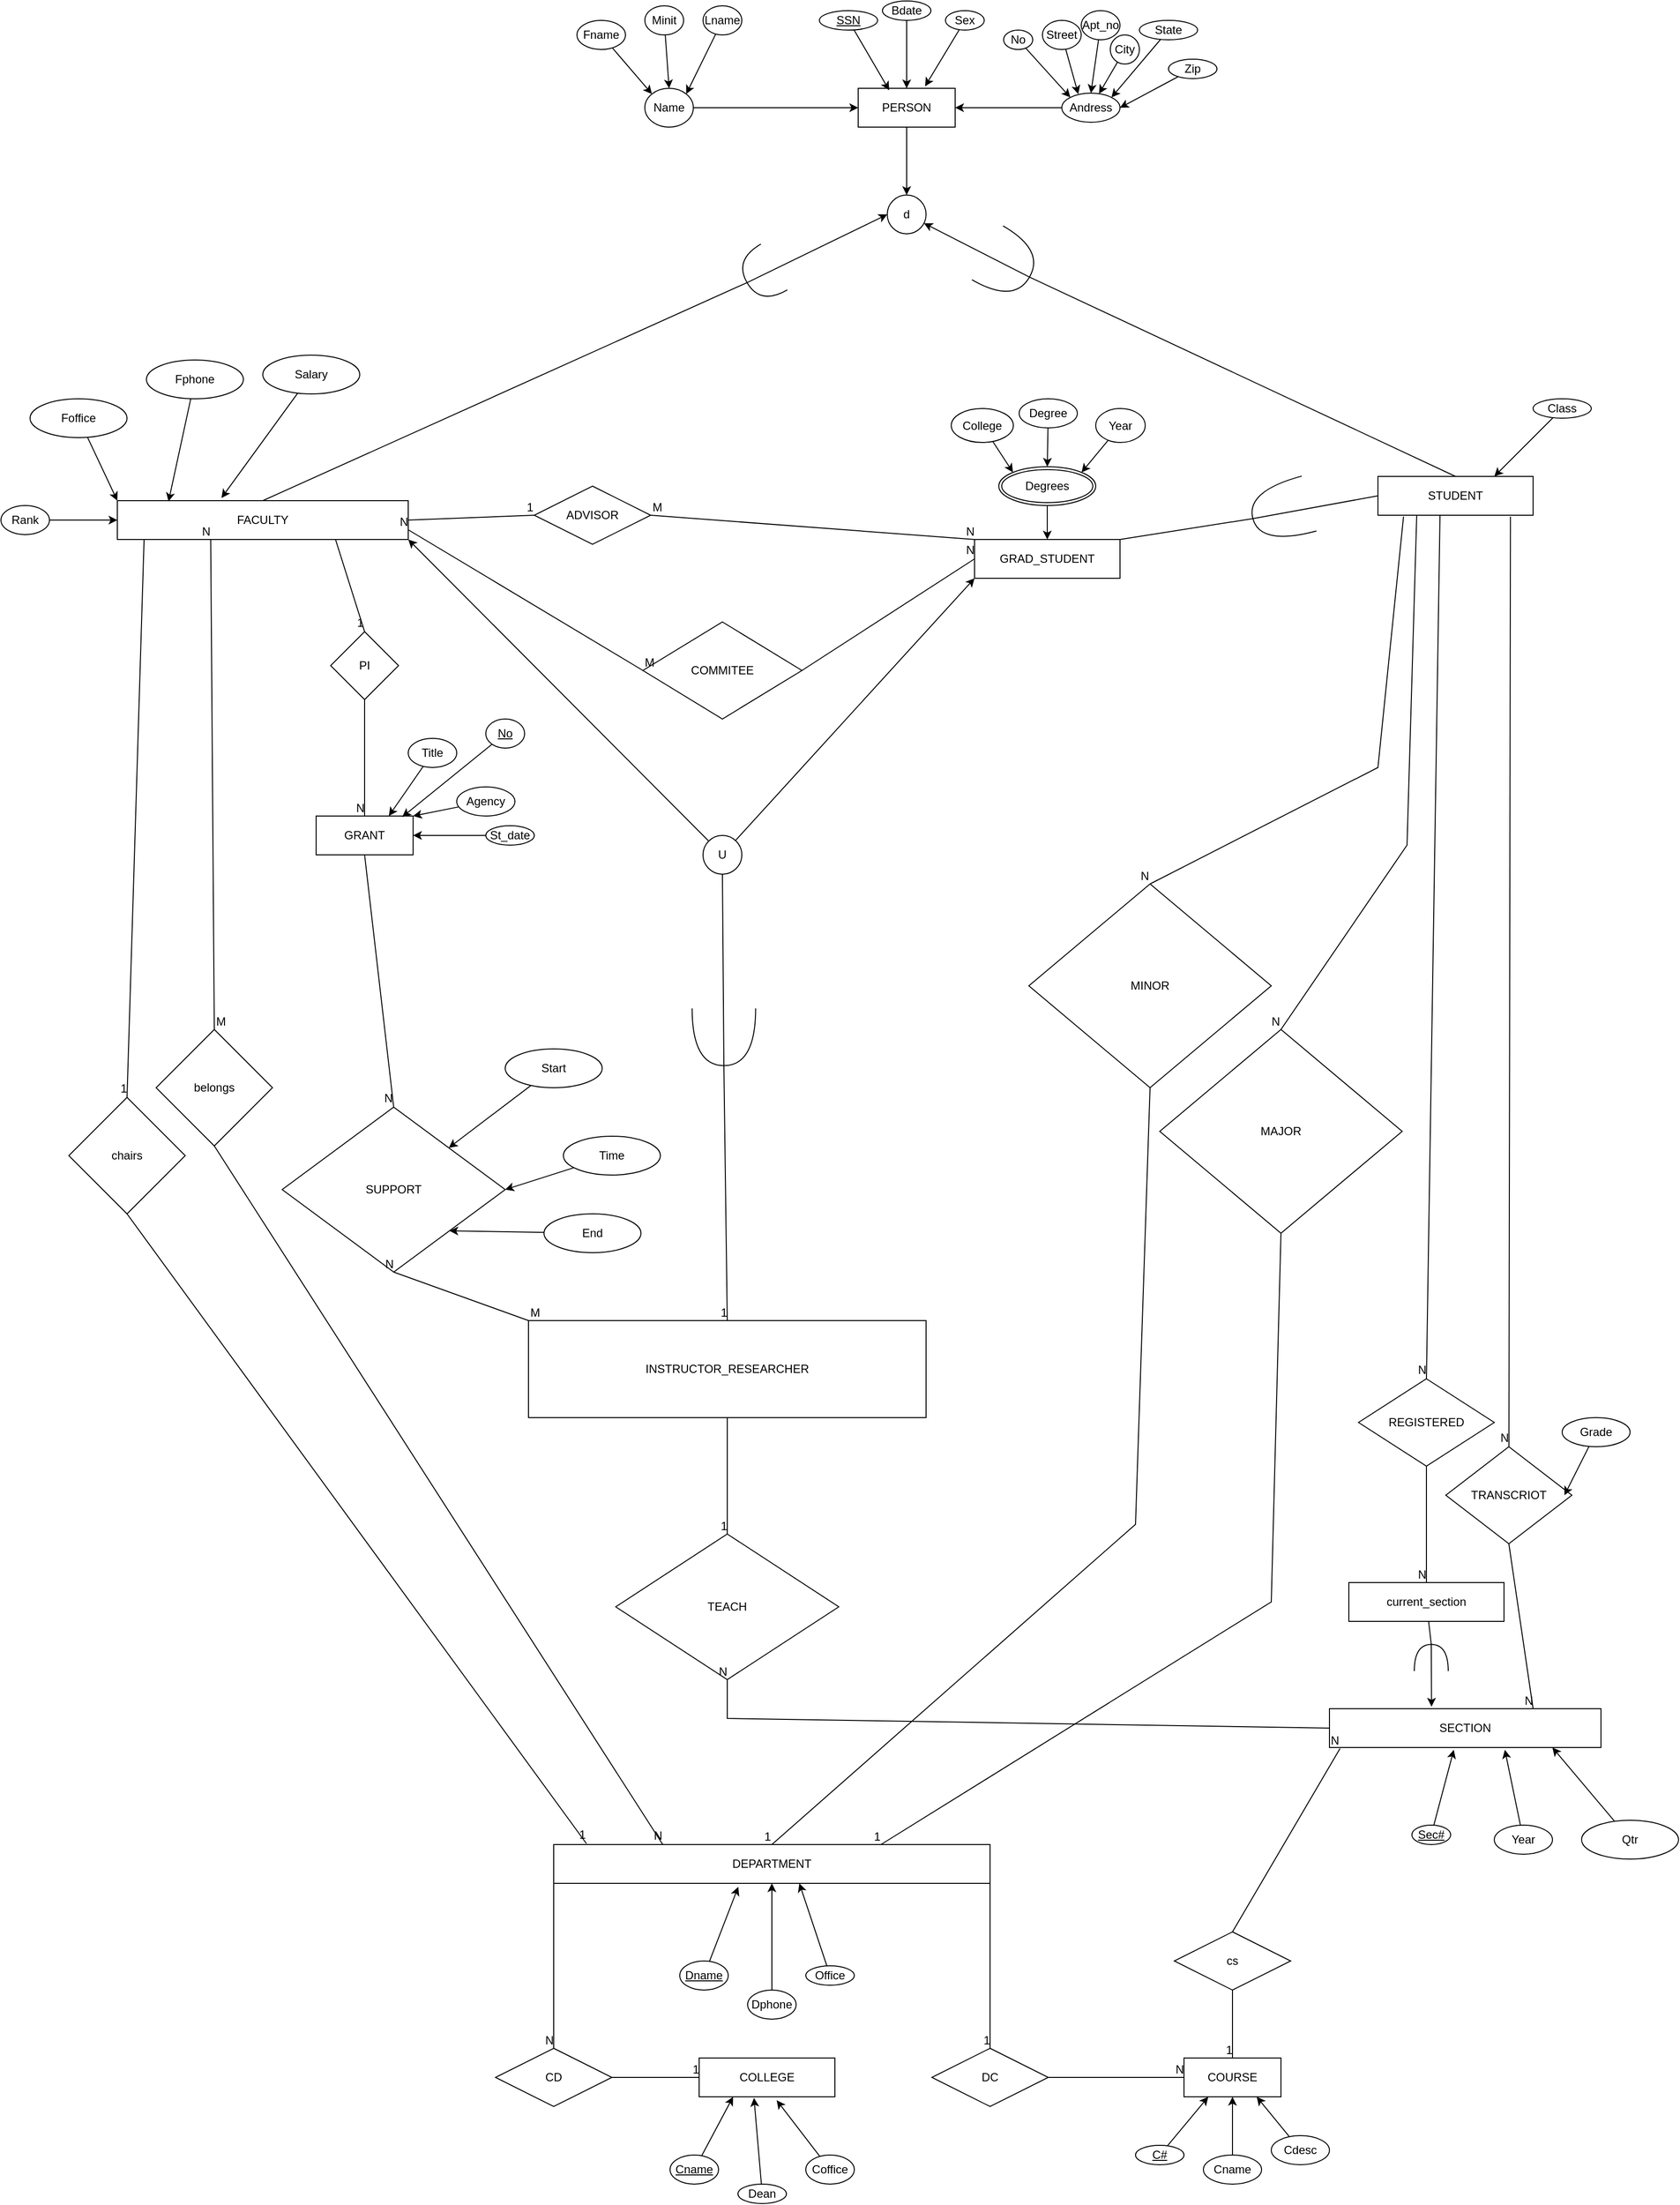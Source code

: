 <mxfile>
    <diagram id="rlKhmMorYFRm8eepeLs8" name="Página-1">
        <mxGraphModel dx="12160" dy="7870" grid="1" gridSize="10" guides="1" tooltips="1" connect="1" arrows="1" fold="1" page="1" pageScale="1" pageWidth="2000" pageHeight="2800" math="0" shadow="0">
            <root>
                <mxCell id="0"/>
                <mxCell id="1" parent="0"/>
                <mxCell id="32" style="edgeStyle=none;html=1;" edge="1" parent="1" source="2" target="71">
                    <mxGeometry relative="1" as="geometry">
                        <mxPoint x="974" y="240" as="targetPoint"/>
                    </mxGeometry>
                </mxCell>
                <mxCell id="2" value="PERSON" style="whiteSpace=wrap;html=1;align=center;" vertex="1" parent="1">
                    <mxGeometry x="924" y="150" width="100" height="40" as="geometry"/>
                </mxCell>
                <mxCell id="4" style="edgeStyle=none;html=1;entryX=0.32;entryY=0.05;entryDx=0;entryDy=0;entryPerimeter=0;" edge="1" parent="1" source="3" target="2">
                    <mxGeometry relative="1" as="geometry"/>
                </mxCell>
                <mxCell id="3" value="SSN" style="ellipse;whiteSpace=wrap;html=1;align=center;fontStyle=4;" vertex="1" parent="1">
                    <mxGeometry x="884" y="70" width="60" height="20" as="geometry"/>
                </mxCell>
                <mxCell id="6" style="edgeStyle=none;html=1;entryX=0.5;entryY=0;entryDx=0;entryDy=0;" edge="1" parent="1" source="5" target="2">
                    <mxGeometry relative="1" as="geometry"/>
                </mxCell>
                <mxCell id="5" value="Bdate" style="ellipse;whiteSpace=wrap;html=1;align=center;" vertex="1" parent="1">
                    <mxGeometry x="949" y="60" width="50" height="20" as="geometry"/>
                </mxCell>
                <mxCell id="8" style="edgeStyle=none;html=1;entryX=0.69;entryY=-0.05;entryDx=0;entryDy=0;entryPerimeter=0;" edge="1" parent="1" source="7" target="2">
                    <mxGeometry relative="1" as="geometry"/>
                </mxCell>
                <mxCell id="7" value="Sex" style="ellipse;whiteSpace=wrap;html=1;align=center;" vertex="1" parent="1">
                    <mxGeometry x="1014" y="70" width="40" height="20" as="geometry"/>
                </mxCell>
                <mxCell id="11" style="edgeStyle=none;html=1;entryX=0;entryY=0.5;entryDx=0;entryDy=0;" edge="1" parent="1" source="10" target="2">
                    <mxGeometry relative="1" as="geometry"/>
                </mxCell>
                <mxCell id="10" value="Name" style="ellipse;whiteSpace=wrap;html=1;align=center;" vertex="1" parent="1">
                    <mxGeometry x="704" y="150" width="50" height="40" as="geometry"/>
                </mxCell>
                <mxCell id="13" style="edgeStyle=none;html=1;entryX=0;entryY=0;entryDx=0;entryDy=0;" edge="1" parent="1" source="12" target="10">
                    <mxGeometry relative="1" as="geometry"/>
                </mxCell>
                <mxCell id="12" value="Fname" style="ellipse;whiteSpace=wrap;html=1;align=center;" vertex="1" parent="1">
                    <mxGeometry x="634" y="80" width="50" height="30" as="geometry"/>
                </mxCell>
                <mxCell id="15" style="edgeStyle=none;html=1;entryX=0.5;entryY=0;entryDx=0;entryDy=0;" edge="1" parent="1" source="14" target="10">
                    <mxGeometry relative="1" as="geometry"/>
                </mxCell>
                <mxCell id="14" value="Minit" style="ellipse;whiteSpace=wrap;html=1;align=center;" vertex="1" parent="1">
                    <mxGeometry x="704" y="65" width="40" height="30" as="geometry"/>
                </mxCell>
                <mxCell id="17" style="edgeStyle=none;html=1;entryX=1;entryY=0;entryDx=0;entryDy=0;" edge="1" parent="1" source="16" target="10">
                    <mxGeometry relative="1" as="geometry"/>
                </mxCell>
                <mxCell id="16" value="Lname" style="ellipse;whiteSpace=wrap;html=1;align=center;" vertex="1" parent="1">
                    <mxGeometry x="764" y="65" width="40" height="30" as="geometry"/>
                </mxCell>
                <mxCell id="19" style="edgeStyle=none;html=1;entryX=1;entryY=0.5;entryDx=0;entryDy=0;" edge="1" parent="1" source="18" target="2">
                    <mxGeometry relative="1" as="geometry"/>
                </mxCell>
                <mxCell id="18" value="Andress" style="ellipse;whiteSpace=wrap;html=1;align=center;" vertex="1" parent="1">
                    <mxGeometry x="1134" y="155" width="60" height="30" as="geometry"/>
                </mxCell>
                <mxCell id="21" style="edgeStyle=none;html=1;entryX=0;entryY=0;entryDx=0;entryDy=0;" edge="1" parent="1" source="20" target="18">
                    <mxGeometry relative="1" as="geometry"/>
                </mxCell>
                <mxCell id="20" value="No" style="ellipse;whiteSpace=wrap;html=1;align=center;" vertex="1" parent="1">
                    <mxGeometry x="1074" y="90" width="30" height="20" as="geometry"/>
                </mxCell>
                <mxCell id="23" style="edgeStyle=none;html=1;entryX=0.283;entryY=0.033;entryDx=0;entryDy=0;entryPerimeter=0;" edge="1" parent="1" source="22" target="18">
                    <mxGeometry relative="1" as="geometry"/>
                </mxCell>
                <mxCell id="22" value="Street" style="ellipse;whiteSpace=wrap;html=1;align=center;" vertex="1" parent="1">
                    <mxGeometry x="1114" y="80" width="40" height="30" as="geometry"/>
                </mxCell>
                <mxCell id="25" style="edgeStyle=none;html=1;entryX=0.5;entryY=0;entryDx=0;entryDy=0;" edge="1" parent="1" source="24" target="18">
                    <mxGeometry relative="1" as="geometry"/>
                </mxCell>
                <mxCell id="24" value="Apt_no" style="ellipse;whiteSpace=wrap;html=1;align=center;" vertex="1" parent="1">
                    <mxGeometry x="1154" y="70" width="40" height="30" as="geometry"/>
                </mxCell>
                <mxCell id="27" style="edgeStyle=none;html=1;" edge="1" parent="1" source="26" target="18">
                    <mxGeometry relative="1" as="geometry"/>
                </mxCell>
                <mxCell id="26" value="City" style="ellipse;whiteSpace=wrap;html=1;align=center;" vertex="1" parent="1">
                    <mxGeometry x="1184" y="95" width="30" height="30" as="geometry"/>
                </mxCell>
                <mxCell id="29" style="edgeStyle=none;html=1;entryX=1;entryY=0;entryDx=0;entryDy=0;" edge="1" parent="1" source="28" target="18">
                    <mxGeometry relative="1" as="geometry"/>
                </mxCell>
                <mxCell id="28" value="State" style="ellipse;whiteSpace=wrap;html=1;align=center;" vertex="1" parent="1">
                    <mxGeometry x="1214" y="80" width="60" height="20" as="geometry"/>
                </mxCell>
                <mxCell id="31" style="edgeStyle=none;html=1;entryX=1;entryY=0.5;entryDx=0;entryDy=0;" edge="1" parent="1" source="30" target="18">
                    <mxGeometry relative="1" as="geometry"/>
                </mxCell>
                <mxCell id="30" value="Zip" style="ellipse;whiteSpace=wrap;html=1;align=center;" vertex="1" parent="1">
                    <mxGeometry x="1244" y="120" width="50" height="20" as="geometry"/>
                </mxCell>
                <mxCell id="33" value="DEPARTMENT" style="whiteSpace=wrap;html=1;align=center;" vertex="1" parent="1">
                    <mxGeometry x="610" y="1960" width="450" height="40" as="geometry"/>
                </mxCell>
                <mxCell id="35" style="edgeStyle=none;html=1;entryX=0.423;entryY=1.089;entryDx=0;entryDy=0;entryPerimeter=0;" edge="1" parent="1" source="34" target="33">
                    <mxGeometry relative="1" as="geometry"/>
                </mxCell>
                <mxCell id="34" value="&lt;u&gt;Dname&lt;/u&gt;" style="ellipse;whiteSpace=wrap;html=1;align=center;" vertex="1" parent="1">
                    <mxGeometry x="740" y="2080" width="50" height="30" as="geometry"/>
                </mxCell>
                <mxCell id="37" style="edgeStyle=none;html=1;entryX=0.5;entryY=1;entryDx=0;entryDy=0;" edge="1" parent="1" source="36" target="33">
                    <mxGeometry relative="1" as="geometry"/>
                </mxCell>
                <mxCell id="36" value="Dphone" style="ellipse;whiteSpace=wrap;html=1;align=center;" vertex="1" parent="1">
                    <mxGeometry x="810" y="2110" width="50" height="30" as="geometry"/>
                </mxCell>
                <mxCell id="39" style="edgeStyle=none;html=1;entryX=0.563;entryY=1;entryDx=0;entryDy=0;entryPerimeter=0;" edge="1" parent="1" source="38" target="33">
                    <mxGeometry relative="1" as="geometry">
                        <mxPoint x="870" y="2010" as="targetPoint"/>
                    </mxGeometry>
                </mxCell>
                <mxCell id="38" value="Office" style="ellipse;whiteSpace=wrap;html=1;align=center;" vertex="1" parent="1">
                    <mxGeometry x="870" y="2085" width="50" height="20" as="geometry"/>
                </mxCell>
                <mxCell id="41" value="CD" style="shape=rhombus;perimeter=rhombusPerimeter;whiteSpace=wrap;html=1;align=center;" vertex="1" parent="1">
                    <mxGeometry x="550" y="2170" width="120" height="60" as="geometry"/>
                </mxCell>
                <mxCell id="42" value="" style="endArrow=none;html=1;rounded=0;exitX=0;exitY=1;exitDx=0;exitDy=0;entryX=0.5;entryY=0;entryDx=0;entryDy=0;" edge="1" parent="1" source="33" target="41">
                    <mxGeometry relative="1" as="geometry">
                        <mxPoint x="970" y="2010" as="sourcePoint"/>
                        <mxPoint x="1130" y="2010" as="targetPoint"/>
                    </mxGeometry>
                </mxCell>
                <mxCell id="43" value="N" style="resizable=0;html=1;align=right;verticalAlign=bottom;" connectable="0" vertex="1" parent="42">
                    <mxGeometry x="1" relative="1" as="geometry"/>
                </mxCell>
                <mxCell id="44" value="COLLEGE" style="whiteSpace=wrap;html=1;align=center;" vertex="1" parent="1">
                    <mxGeometry x="760" y="2180" width="140" height="40" as="geometry"/>
                </mxCell>
                <mxCell id="45" value="" style="endArrow=none;html=1;rounded=0;exitX=1;exitY=0.5;exitDx=0;exitDy=0;entryX=0;entryY=0.5;entryDx=0;entryDy=0;" edge="1" parent="1" source="41" target="44">
                    <mxGeometry relative="1" as="geometry">
                        <mxPoint x="970" y="2010" as="sourcePoint"/>
                        <mxPoint x="1130" y="2010" as="targetPoint"/>
                    </mxGeometry>
                </mxCell>
                <mxCell id="46" value="1" style="resizable=0;html=1;align=right;verticalAlign=bottom;" connectable="0" vertex="1" parent="45">
                    <mxGeometry x="1" relative="1" as="geometry"/>
                </mxCell>
                <mxCell id="51" style="edgeStyle=none;html=1;entryX=0.571;entryY=1.089;entryDx=0;entryDy=0;entryPerimeter=0;" edge="1" parent="1" source="47" target="44">
                    <mxGeometry relative="1" as="geometry"/>
                </mxCell>
                <mxCell id="47" value="Coffice" style="ellipse;whiteSpace=wrap;html=1;align=center;" vertex="1" parent="1">
                    <mxGeometry x="870" y="2280" width="50" height="30" as="geometry"/>
                </mxCell>
                <mxCell id="52" style="edgeStyle=none;html=1;entryX=0.404;entryY=1.029;entryDx=0;entryDy=0;entryPerimeter=0;" edge="1" parent="1" source="48" target="44">
                    <mxGeometry relative="1" as="geometry"/>
                </mxCell>
                <mxCell id="48" value="Dean" style="ellipse;whiteSpace=wrap;html=1;align=center;" vertex="1" parent="1">
                    <mxGeometry x="800" y="2310" width="50" height="20" as="geometry"/>
                </mxCell>
                <mxCell id="50" style="edgeStyle=none;html=1;entryX=0.25;entryY=1;entryDx=0;entryDy=0;" edge="1" parent="1" source="49" target="44">
                    <mxGeometry relative="1" as="geometry"/>
                </mxCell>
                <mxCell id="49" value="Cname" style="ellipse;whiteSpace=wrap;html=1;align=center;fontStyle=4;" vertex="1" parent="1">
                    <mxGeometry x="730" y="2280" width="50" height="30" as="geometry"/>
                </mxCell>
                <mxCell id="53" value="DC" style="shape=rhombus;perimeter=rhombusPerimeter;whiteSpace=wrap;html=1;align=center;" vertex="1" parent="1">
                    <mxGeometry x="1000" y="2170" width="120" height="60" as="geometry"/>
                </mxCell>
                <mxCell id="54" value="" style="endArrow=none;html=1;rounded=0;exitX=1;exitY=1;exitDx=0;exitDy=0;entryX=0.5;entryY=0;entryDx=0;entryDy=0;" edge="1" parent="1" source="33" target="53">
                    <mxGeometry relative="1" as="geometry">
                        <mxPoint x="820" y="2110" as="sourcePoint"/>
                        <mxPoint x="980" y="2110" as="targetPoint"/>
                    </mxGeometry>
                </mxCell>
                <mxCell id="55" value="1" style="resizable=0;html=1;align=right;verticalAlign=bottom;" connectable="0" vertex="1" parent="54">
                    <mxGeometry x="1" relative="1" as="geometry"/>
                </mxCell>
                <mxCell id="56" value="" style="endArrow=none;html=1;rounded=0;exitX=1;exitY=0.5;exitDx=0;exitDy=0;entryX=0;entryY=0.5;entryDx=0;entryDy=0;" edge="1" parent="1" source="53" target="58">
                    <mxGeometry relative="1" as="geometry">
                        <mxPoint x="1110" y="2110" as="sourcePoint"/>
                        <mxPoint x="1260" y="2200" as="targetPoint"/>
                    </mxGeometry>
                </mxCell>
                <mxCell id="57" value="N" style="resizable=0;html=1;align=right;verticalAlign=bottom;" connectable="0" vertex="1" parent="56">
                    <mxGeometry x="1" relative="1" as="geometry"/>
                </mxCell>
                <mxCell id="58" value="COURSE" style="whiteSpace=wrap;html=1;align=center;" vertex="1" parent="1">
                    <mxGeometry x="1260" y="2180" width="100" height="40" as="geometry"/>
                </mxCell>
                <mxCell id="63" style="edgeStyle=none;html=1;entryX=0.25;entryY=1;entryDx=0;entryDy=0;" edge="1" parent="1" source="62" target="58">
                    <mxGeometry relative="1" as="geometry"/>
                </mxCell>
                <mxCell id="62" value="C#" style="ellipse;whiteSpace=wrap;html=1;align=center;fontStyle=4;" vertex="1" parent="1">
                    <mxGeometry x="1210" y="2270" width="50" height="20" as="geometry"/>
                </mxCell>
                <mxCell id="65" style="edgeStyle=none;html=1;entryX=0.5;entryY=1;entryDx=0;entryDy=0;" edge="1" parent="1" source="64" target="58">
                    <mxGeometry relative="1" as="geometry"/>
                </mxCell>
                <mxCell id="64" value="Cname" style="ellipse;whiteSpace=wrap;html=1;align=center;" vertex="1" parent="1">
                    <mxGeometry x="1280" y="2280" width="60" height="30" as="geometry"/>
                </mxCell>
                <mxCell id="67" style="edgeStyle=none;html=1;entryX=0.75;entryY=1;entryDx=0;entryDy=0;" edge="1" parent="1" source="66" target="58">
                    <mxGeometry relative="1" as="geometry"/>
                </mxCell>
                <mxCell id="66" value="Cdesc" style="ellipse;whiteSpace=wrap;html=1;align=center;" vertex="1" parent="1">
                    <mxGeometry x="1350" y="2260" width="60" height="30" as="geometry"/>
                </mxCell>
                <mxCell id="68" value="cs" style="shape=rhombus;perimeter=rhombusPerimeter;whiteSpace=wrap;html=1;align=center;" vertex="1" parent="1">
                    <mxGeometry x="1250" y="2050" width="120" height="60" as="geometry"/>
                </mxCell>
                <mxCell id="69" value="" style="endArrow=none;html=1;rounded=0;exitX=0.5;exitY=1;exitDx=0;exitDy=0;entryX=0.5;entryY=0;entryDx=0;entryDy=0;" edge="1" parent="1" source="68" target="58">
                    <mxGeometry relative="1" as="geometry">
                        <mxPoint x="1110" y="2110" as="sourcePoint"/>
                        <mxPoint x="1270" y="2110" as="targetPoint"/>
                    </mxGeometry>
                </mxCell>
                <mxCell id="70" value="1" style="resizable=0;html=1;align=right;verticalAlign=bottom;" connectable="0" vertex="1" parent="69">
                    <mxGeometry x="1" relative="1" as="geometry"/>
                </mxCell>
                <mxCell id="71" value="d" style="ellipse;whiteSpace=wrap;html=1;aspect=fixed;" vertex="1" parent="1">
                    <mxGeometry x="954" y="260" width="40" height="40" as="geometry"/>
                </mxCell>
                <mxCell id="74" style="edgeStyle=none;html=1;startArrow=none;exitX=1;exitY=0.5;exitDx=0;exitDy=0;exitPerimeter=0;" edge="1" parent="1" source="72" target="71">
                    <mxGeometry relative="1" as="geometry">
                        <mxPoint x="1160" y="390" as="sourcePoint"/>
                    </mxGeometry>
                </mxCell>
                <mxCell id="75" value="" style="edgeStyle=none;html=1;endArrow=none;exitX=0.5;exitY=0;exitDx=0;exitDy=0;entryX=1;entryY=0.5;entryDx=0;entryDy=0;entryPerimeter=0;" edge="1" parent="1" source="76" target="72">
                    <mxGeometry relative="1" as="geometry">
                        <mxPoint x="1210" y="420" as="sourcePoint"/>
                        <mxPoint x="1080" y="340" as="targetPoint"/>
                    </mxGeometry>
                </mxCell>
                <mxCell id="72" value="" style="shape=requiredInterface;html=1;verticalLabelPosition=bottom;sketch=0;rotation=30;" vertex="1" parent="1">
                    <mxGeometry x="1054" y="300" width="50" height="64.14" as="geometry"/>
                </mxCell>
                <mxCell id="76" value="STUDENT" style="whiteSpace=wrap;html=1;align=center;" vertex="1" parent="1">
                    <mxGeometry x="1460" y="550" width="160" height="40" as="geometry"/>
                </mxCell>
                <mxCell id="80" style="edgeStyle=none;html=1;entryX=0.75;entryY=0;entryDx=0;entryDy=0;" edge="1" parent="1" source="79" target="76">
                    <mxGeometry relative="1" as="geometry"/>
                </mxCell>
                <mxCell id="79" value="Class" style="ellipse;whiteSpace=wrap;html=1;align=center;" vertex="1" parent="1">
                    <mxGeometry x="1620" y="470" width="60" height="20" as="geometry"/>
                </mxCell>
                <mxCell id="81" value="" style="endArrow=none;html=1;rounded=0;exitX=0.854;exitY=1.033;exitDx=0;exitDy=0;exitPerimeter=0;" edge="1" parent="1" source="76" target="83">
                    <mxGeometry relative="1" as="geometry">
                        <mxPoint x="750" y="710" as="sourcePoint"/>
                        <mxPoint x="1590" y="1590" as="targetPoint"/>
                    </mxGeometry>
                </mxCell>
                <mxCell id="82" value="N" style="resizable=0;html=1;align=right;verticalAlign=bottom;" connectable="0" vertex="1" parent="81">
                    <mxGeometry x="1" relative="1" as="geometry"/>
                </mxCell>
                <mxCell id="83" value="TRANSCRIOT" style="shape=rhombus;perimeter=rhombusPerimeter;whiteSpace=wrap;html=1;align=center;" vertex="1" parent="1">
                    <mxGeometry x="1530" y="1550" width="130" height="100" as="geometry"/>
                </mxCell>
                <mxCell id="85" style="edgeStyle=none;html=1;entryX=0.941;entryY=0.5;entryDx=0;entryDy=0;entryPerimeter=0;" edge="1" parent="1" source="84" target="83">
                    <mxGeometry relative="1" as="geometry"/>
                </mxCell>
                <mxCell id="84" value="Grade" style="ellipse;whiteSpace=wrap;html=1;align=center;" vertex="1" parent="1">
                    <mxGeometry x="1650" y="1520" width="70" height="30" as="geometry"/>
                </mxCell>
                <mxCell id="86" value="REGISTERED" style="shape=rhombus;perimeter=rhombusPerimeter;whiteSpace=wrap;html=1;align=center;" vertex="1" parent="1">
                    <mxGeometry x="1440" y="1480" width="140" height="90" as="geometry"/>
                </mxCell>
                <mxCell id="87" value="" style="endArrow=none;html=1;rounded=0;exitX=0.4;exitY=1;exitDx=0;exitDy=0;entryX=0.5;entryY=0;entryDx=0;entryDy=0;exitPerimeter=0;" edge="1" parent="1" source="76" target="86">
                    <mxGeometry relative="1" as="geometry">
                        <mxPoint x="1110" y="1290" as="sourcePoint"/>
                        <mxPoint x="1270" y="1290" as="targetPoint"/>
                    </mxGeometry>
                </mxCell>
                <mxCell id="88" value="N" style="resizable=0;html=1;align=right;verticalAlign=bottom;" connectable="0" vertex="1" parent="87">
                    <mxGeometry x="1" relative="1" as="geometry"/>
                </mxCell>
                <mxCell id="95" style="edgeStyle=none;html=1;entryX=0.376;entryY=-0.054;entryDx=0;entryDy=0;entryPerimeter=0;startArrow=none;exitX=1;exitY=0.5;exitDx=0;exitDy=0;exitPerimeter=0;" edge="1" parent="1" source="96" target="92">
                    <mxGeometry relative="1" as="geometry"/>
                </mxCell>
                <mxCell id="89" value="current_section" style="whiteSpace=wrap;html=1;align=center;" vertex="1" parent="1">
                    <mxGeometry x="1430" y="1690" width="160" height="40" as="geometry"/>
                </mxCell>
                <mxCell id="90" value="" style="endArrow=none;html=1;rounded=0;exitX=0.5;exitY=1;exitDx=0;exitDy=0;entryX=0.5;entryY=0;entryDx=0;entryDy=0;" edge="1" parent="1" source="86" target="89">
                    <mxGeometry relative="1" as="geometry">
                        <mxPoint x="1110" y="1290" as="sourcePoint"/>
                        <mxPoint x="1270" y="1290" as="targetPoint"/>
                    </mxGeometry>
                </mxCell>
                <mxCell id="91" value="N" style="resizable=0;html=1;align=right;verticalAlign=bottom;" connectable="0" vertex="1" parent="90">
                    <mxGeometry x="1" relative="1" as="geometry"/>
                </mxCell>
                <mxCell id="92" value="SECTION" style="whiteSpace=wrap;html=1;align=center;" vertex="1" parent="1">
                    <mxGeometry x="1410" y="1820" width="280" height="40" as="geometry"/>
                </mxCell>
                <mxCell id="93" value="" style="endArrow=none;html=1;rounded=0;exitX=0.5;exitY=1;exitDx=0;exitDy=0;entryX=0.75;entryY=0;entryDx=0;entryDy=0;" edge="1" parent="1" source="83" target="92">
                    <mxGeometry relative="1" as="geometry">
                        <mxPoint x="980" y="1810" as="sourcePoint"/>
                        <mxPoint x="1140" y="1810" as="targetPoint"/>
                    </mxGeometry>
                </mxCell>
                <mxCell id="94" value="N" style="resizable=0;html=1;align=right;verticalAlign=bottom;" connectable="0" vertex="1" parent="93">
                    <mxGeometry x="1" relative="1" as="geometry"/>
                </mxCell>
                <mxCell id="97" value="" style="edgeStyle=none;html=1;entryX=1;entryY=0.5;entryDx=0;entryDy=0;entryPerimeter=0;endArrow=none;" edge="1" parent="1" source="89" target="96">
                    <mxGeometry relative="1" as="geometry">
                        <mxPoint x="1513.034" y="1730" as="sourcePoint"/>
                        <mxPoint x="1526.76" y="1820.48" as="targetPoint"/>
                    </mxGeometry>
                </mxCell>
                <mxCell id="96" value="" style="shape=requiredInterface;html=1;verticalLabelPosition=bottom;sketch=0;rotation=-90;" vertex="1" parent="1">
                    <mxGeometry x="1501.25" y="1750" width="27.5" height="35" as="geometry"/>
                </mxCell>
                <mxCell id="101" value="" style="endArrow=none;html=1;rounded=0;exitX=0.5;exitY=0;exitDx=0;exitDy=0;entryX=0.039;entryY=1.025;entryDx=0;entryDy=0;entryPerimeter=0;" edge="1" parent="1" source="68" target="92">
                    <mxGeometry relative="1" as="geometry">
                        <mxPoint x="1320" y="2040" as="sourcePoint"/>
                        <mxPoint x="1480" y="2040" as="targetPoint"/>
                    </mxGeometry>
                </mxCell>
                <mxCell id="102" value="N" style="resizable=0;html=1;align=right;verticalAlign=bottom;" connectable="0" vertex="1" parent="101">
                    <mxGeometry x="1" relative="1" as="geometry"/>
                </mxCell>
                <mxCell id="104" style="edgeStyle=none;html=1;entryX=0.646;entryY=1.06;entryDx=0;entryDy=0;entryPerimeter=0;" edge="1" parent="1" source="103" target="92">
                    <mxGeometry relative="1" as="geometry"/>
                </mxCell>
                <mxCell id="103" value="Year" style="ellipse;whiteSpace=wrap;html=1;align=center;" vertex="1" parent="1">
                    <mxGeometry x="1580" y="1940" width="60" height="30" as="geometry"/>
                </mxCell>
                <mxCell id="106" style="edgeStyle=none;html=1;entryX=0.458;entryY=1.06;entryDx=0;entryDy=0;entryPerimeter=0;" edge="1" parent="1" source="105" target="92">
                    <mxGeometry relative="1" as="geometry"/>
                </mxCell>
                <mxCell id="105" value="Sec#" style="ellipse;whiteSpace=wrap;html=1;align=center;fontStyle=4;" vertex="1" parent="1">
                    <mxGeometry x="1495" y="1940" width="40" height="20" as="geometry"/>
                </mxCell>
                <mxCell id="108" style="edgeStyle=none;html=1;entryX=0.821;entryY=1;entryDx=0;entryDy=0;entryPerimeter=0;" edge="1" parent="1" source="107" target="92">
                    <mxGeometry relative="1" as="geometry"/>
                </mxCell>
                <mxCell id="107" value="Qtr" style="ellipse;whiteSpace=wrap;html=1;align=center;" vertex="1" parent="1">
                    <mxGeometry x="1670" y="1935" width="100" height="40" as="geometry"/>
                </mxCell>
                <mxCell id="109" style="edgeStyle=none;html=1;startArrow=none;entryX=0;entryY=0.5;entryDx=0;entryDy=0;exitX=1;exitY=0.5;exitDx=0;exitDy=0;exitPerimeter=0;" edge="1" parent="1" source="111" target="71">
                    <mxGeometry relative="1" as="geometry">
                        <mxPoint x="1170" y="400" as="sourcePoint"/>
                        <mxPoint x="1001.505" y="299.674" as="targetPoint"/>
                    </mxGeometry>
                </mxCell>
                <mxCell id="110" value="" style="edgeStyle=none;html=1;endArrow=none;entryX=1;entryY=0.5;entryDx=0;entryDy=0;entryPerimeter=0;exitX=0.5;exitY=0;exitDx=0;exitDy=0;" edge="1" parent="1" target="111" source="113">
                    <mxGeometry relative="1" as="geometry">
                        <mxPoint x="420" y="460" as="sourcePoint"/>
                        <mxPoint x="800" y="320" as="targetPoint"/>
                    </mxGeometry>
                </mxCell>
                <mxCell id="111" value="" style="shape=requiredInterface;html=1;verticalLabelPosition=bottom;sketch=0;rotation=-210;" vertex="1" parent="1">
                    <mxGeometry x="807.23" y="314.99" width="32.19" height="54.49" as="geometry"/>
                </mxCell>
                <mxCell id="113" value="FACULTY" style="whiteSpace=wrap;html=1;align=center;" vertex="1" parent="1">
                    <mxGeometry x="160" y="575" width="300" height="40" as="geometry"/>
                </mxCell>
                <mxCell id="115" style="edgeStyle=none;html=1;entryX=0;entryY=0.5;entryDx=0;entryDy=0;" edge="1" parent="1" source="114" target="113">
                    <mxGeometry relative="1" as="geometry"/>
                </mxCell>
                <mxCell id="114" value="Rank" style="ellipse;whiteSpace=wrap;html=1;align=center;" vertex="1" parent="1">
                    <mxGeometry x="40" y="580" width="50" height="30" as="geometry"/>
                </mxCell>
                <mxCell id="117" style="edgeStyle=none;html=1;entryX=0;entryY=0;entryDx=0;entryDy=0;" edge="1" parent="1" source="116" target="113">
                    <mxGeometry relative="1" as="geometry"/>
                </mxCell>
                <mxCell id="116" value="Foffice" style="ellipse;whiteSpace=wrap;html=1;align=center;" vertex="1" parent="1">
                    <mxGeometry x="70" y="470" width="100" height="40" as="geometry"/>
                </mxCell>
                <mxCell id="119" style="edgeStyle=none;html=1;entryX=0.176;entryY=0.02;entryDx=0;entryDy=0;entryPerimeter=0;" edge="1" parent="1" source="118" target="113">
                    <mxGeometry relative="1" as="geometry"/>
                </mxCell>
                <mxCell id="118" value="Fphone" style="ellipse;whiteSpace=wrap;html=1;align=center;" vertex="1" parent="1">
                    <mxGeometry x="190" y="430" width="100" height="40" as="geometry"/>
                </mxCell>
                <mxCell id="121" style="edgeStyle=none;html=1;entryX=0.358;entryY=-0.07;entryDx=0;entryDy=0;entryPerimeter=0;" edge="1" parent="1" source="120" target="113">
                    <mxGeometry relative="1" as="geometry"/>
                </mxCell>
                <mxCell id="120" value="Salary" style="ellipse;whiteSpace=wrap;html=1;align=center;" vertex="1" parent="1">
                    <mxGeometry x="310" y="425" width="100" height="40" as="geometry"/>
                </mxCell>
                <mxCell id="122" value="ADVISOR" style="shape=rhombus;perimeter=rhombusPerimeter;whiteSpace=wrap;html=1;align=center;" vertex="1" parent="1">
                    <mxGeometry x="590" y="560" width="120" height="60" as="geometry"/>
                </mxCell>
                <mxCell id="123" value="" style="endArrow=none;html=1;rounded=0;exitX=1;exitY=0.5;exitDx=0;exitDy=0;entryX=0;entryY=0.5;entryDx=0;entryDy=0;" edge="1" parent="1" source="113" target="122">
                    <mxGeometry relative="1" as="geometry">
                        <mxPoint x="470" y="365" as="sourcePoint"/>
                        <mxPoint x="630" y="365" as="targetPoint"/>
                    </mxGeometry>
                </mxCell>
                <mxCell id="124" value="1" style="resizable=0;html=1;align=right;verticalAlign=bottom;" connectable="0" vertex="1" parent="123">
                    <mxGeometry x="1" relative="1" as="geometry"/>
                </mxCell>
                <mxCell id="125" value="GRAD_STUDENT" style="whiteSpace=wrap;html=1;align=center;" vertex="1" parent="1">
                    <mxGeometry x="1044" y="615" width="150" height="40" as="geometry"/>
                </mxCell>
                <mxCell id="126" value="" style="endArrow=none;html=1;entryX=0;entryY=0.5;entryDx=0;entryDy=0;exitX=1;exitY=0.5;exitDx=0;exitDy=0;startArrow=none;exitPerimeter=0;" edge="1" parent="1" source="127" target="76">
                    <mxGeometry width="50" height="50" relative="1" as="geometry">
                        <mxPoint x="970" y="450" as="sourcePoint"/>
                        <mxPoint x="1020" y="400" as="targetPoint"/>
                    </mxGeometry>
                </mxCell>
                <mxCell id="128" value="" style="endArrow=none;html=1;entryX=1;entryY=0.5;entryDx=0;entryDy=0;exitX=1;exitY=0;exitDx=0;exitDy=0;entryPerimeter=0;" edge="1" parent="1" source="125" target="127">
                    <mxGeometry width="50" height="50" relative="1" as="geometry">
                        <mxPoint x="1194" y="615" as="sourcePoint"/>
                        <mxPoint x="1460" y="570" as="targetPoint"/>
                    </mxGeometry>
                </mxCell>
                <mxCell id="127" value="" style="shape=requiredInterface;html=1;verticalLabelPosition=bottom;sketch=0;rotation=-195;" vertex="1" parent="1">
                    <mxGeometry x="1330" y="556.47" width="60" height="58.53" as="geometry"/>
                </mxCell>
                <mxCell id="130" style="edgeStyle=none;html=1;" edge="1" parent="1" source="129" target="125">
                    <mxGeometry relative="1" as="geometry"/>
                </mxCell>
                <mxCell id="129" value="Degrees" style="ellipse;shape=doubleEllipse;margin=3;whiteSpace=wrap;html=1;align=center;" vertex="1" parent="1">
                    <mxGeometry x="1069" y="540" width="100" height="40" as="geometry"/>
                </mxCell>
                <mxCell id="132" style="edgeStyle=none;html=1;entryX=0;entryY=0;entryDx=0;entryDy=0;" edge="1" parent="1" source="131" target="129">
                    <mxGeometry relative="1" as="geometry"/>
                </mxCell>
                <mxCell id="131" value="College" style="ellipse;whiteSpace=wrap;html=1;align=center;" vertex="1" parent="1">
                    <mxGeometry x="1020" y="480" width="64" height="35" as="geometry"/>
                </mxCell>
                <mxCell id="134" style="edgeStyle=none;html=1;entryX=0.5;entryY=0;entryDx=0;entryDy=0;" edge="1" parent="1" source="133" target="129">
                    <mxGeometry relative="1" as="geometry"/>
                </mxCell>
                <mxCell id="133" value="Degree" style="ellipse;whiteSpace=wrap;html=1;align=center;" vertex="1" parent="1">
                    <mxGeometry x="1090" y="470" width="60" height="30" as="geometry"/>
                </mxCell>
                <mxCell id="136" style="edgeStyle=none;html=1;entryX=1;entryY=0;entryDx=0;entryDy=0;" edge="1" parent="1" source="135" target="129">
                    <mxGeometry relative="1" as="geometry"/>
                </mxCell>
                <mxCell id="135" value="Year" style="ellipse;whiteSpace=wrap;html=1;align=center;" vertex="1" parent="1">
                    <mxGeometry x="1169" y="480" width="51" height="35" as="geometry"/>
                </mxCell>
                <mxCell id="137" value="" style="endArrow=none;html=1;rounded=0;exitX=1;exitY=0.5;exitDx=0;exitDy=0;entryX=0;entryY=0;entryDx=0;entryDy=0;" edge="1" parent="1" source="122" target="125">
                    <mxGeometry relative="1" as="geometry">
                        <mxPoint x="760" y="380" as="sourcePoint"/>
                        <mxPoint x="920" y="380" as="targetPoint"/>
                    </mxGeometry>
                </mxCell>
                <mxCell id="138" value="M" style="resizable=0;html=1;align=left;verticalAlign=bottom;" connectable="0" vertex="1" parent="137">
                    <mxGeometry x="-1" relative="1" as="geometry"/>
                </mxCell>
                <mxCell id="139" value="N" style="resizable=0;html=1;align=right;verticalAlign=bottom;" connectable="0" vertex="1" parent="137">
                    <mxGeometry x="1" relative="1" as="geometry"/>
                </mxCell>
                <mxCell id="140" value="COMMITEE" style="shape=rhombus;perimeter=rhombusPerimeter;whiteSpace=wrap;html=1;align=center;" vertex="1" parent="1">
                    <mxGeometry x="702" y="700" width="164" height="100" as="geometry"/>
                </mxCell>
                <mxCell id="141" value="" style="endArrow=none;html=1;rounded=0;exitX=1;exitY=0.5;exitDx=0;exitDy=0;entryX=0;entryY=0.5;entryDx=0;entryDy=0;" edge="1" parent="1" source="140" target="125">
                    <mxGeometry relative="1" as="geometry">
                        <mxPoint x="760" y="380" as="sourcePoint"/>
                        <mxPoint x="920" y="380" as="targetPoint"/>
                    </mxGeometry>
                </mxCell>
                <mxCell id="142" value="N" style="resizable=0;html=1;align=right;verticalAlign=bottom;" connectable="0" vertex="1" parent="141">
                    <mxGeometry x="1" relative="1" as="geometry"/>
                </mxCell>
                <mxCell id="143" value="" style="endArrow=none;html=1;rounded=0;exitX=0;exitY=0.5;exitDx=0;exitDy=0;entryX=1;entryY=0.75;entryDx=0;entryDy=0;" edge="1" parent="1" source="140" target="113">
                    <mxGeometry relative="1" as="geometry">
                        <mxPoint x="760" y="380" as="sourcePoint"/>
                        <mxPoint x="920" y="380" as="targetPoint"/>
                    </mxGeometry>
                </mxCell>
                <mxCell id="144" value="M" style="resizable=0;html=1;align=left;verticalAlign=bottom;" connectable="0" vertex="1" parent="143">
                    <mxGeometry x="-1" relative="1" as="geometry"/>
                </mxCell>
                <mxCell id="145" value="N" style="resizable=0;html=1;align=right;verticalAlign=bottom;" connectable="0" vertex="1" parent="143">
                    <mxGeometry x="1" relative="1" as="geometry"/>
                </mxCell>
                <mxCell id="147" style="edgeStyle=none;html=1;entryX=0;entryY=1;entryDx=0;entryDy=0;" edge="1" parent="1" source="146" target="125">
                    <mxGeometry relative="1" as="geometry"/>
                </mxCell>
                <mxCell id="148" style="edgeStyle=none;html=1;entryX=1;entryY=1;entryDx=0;entryDy=0;" edge="1" parent="1" source="146" target="113">
                    <mxGeometry relative="1" as="geometry"/>
                </mxCell>
                <mxCell id="146" value="U" style="ellipse;whiteSpace=wrap;html=1;aspect=fixed;" vertex="1" parent="1">
                    <mxGeometry x="764" y="920" width="40" height="40" as="geometry"/>
                </mxCell>
                <mxCell id="149" value="PI" style="shape=rhombus;perimeter=rhombusPerimeter;whiteSpace=wrap;html=1;align=center;" vertex="1" parent="1">
                    <mxGeometry x="380" y="710" width="70" height="70" as="geometry"/>
                </mxCell>
                <mxCell id="150" value="" style="endArrow=none;html=1;rounded=0;entryX=0.5;entryY=0;entryDx=0;entryDy=0;exitX=0.75;exitY=1;exitDx=0;exitDy=0;" edge="1" parent="1" source="113" target="149">
                    <mxGeometry relative="1" as="geometry">
                        <mxPoint x="760" y="750" as="sourcePoint"/>
                        <mxPoint x="920" y="750" as="targetPoint"/>
                    </mxGeometry>
                </mxCell>
                <mxCell id="151" value="1" style="resizable=0;html=1;align=right;verticalAlign=bottom;" connectable="0" vertex="1" parent="150">
                    <mxGeometry x="1" relative="1" as="geometry"/>
                </mxCell>
                <mxCell id="152" value="GRANT" style="whiteSpace=wrap;html=1;align=center;" vertex="1" parent="1">
                    <mxGeometry x="365" y="900" width="100" height="40" as="geometry"/>
                </mxCell>
                <mxCell id="153" value="" style="endArrow=none;html=1;rounded=0;exitX=0.5;exitY=1;exitDx=0;exitDy=0;entryX=0.5;entryY=0;entryDx=0;entryDy=0;" edge="1" parent="1" source="149" target="152">
                    <mxGeometry relative="1" as="geometry">
                        <mxPoint x="760" y="750" as="sourcePoint"/>
                        <mxPoint x="920" y="750" as="targetPoint"/>
                    </mxGeometry>
                </mxCell>
                <mxCell id="154" value="N" style="resizable=0;html=1;align=right;verticalAlign=bottom;" connectable="0" vertex="1" parent="153">
                    <mxGeometry x="1" relative="1" as="geometry"/>
                </mxCell>
                <mxCell id="156" style="edgeStyle=none;html=1;entryX=0.75;entryY=0;entryDx=0;entryDy=0;" edge="1" parent="1" source="155" target="152">
                    <mxGeometry relative="1" as="geometry"/>
                </mxCell>
                <mxCell id="155" value="Title" style="ellipse;whiteSpace=wrap;html=1;align=center;" vertex="1" parent="1">
                    <mxGeometry x="460" y="820" width="50" height="30" as="geometry"/>
                </mxCell>
                <mxCell id="158" style="edgeStyle=none;html=1;entryX=1;entryY=0;entryDx=0;entryDy=0;" edge="1" parent="1" source="157" target="152">
                    <mxGeometry relative="1" as="geometry"/>
                </mxCell>
                <mxCell id="157" value="Agency" style="ellipse;whiteSpace=wrap;html=1;align=center;" vertex="1" parent="1">
                    <mxGeometry x="510" y="870" width="60" height="30" as="geometry"/>
                </mxCell>
                <mxCell id="160" style="edgeStyle=none;html=1;entryX=1;entryY=0.5;entryDx=0;entryDy=0;" edge="1" parent="1" source="159" target="152">
                    <mxGeometry relative="1" as="geometry"/>
                </mxCell>
                <mxCell id="159" value="St_date" style="ellipse;whiteSpace=wrap;html=1;align=center;" vertex="1" parent="1">
                    <mxGeometry x="540" y="910" width="50" height="20" as="geometry"/>
                </mxCell>
                <mxCell id="162" style="edgeStyle=none;html=1;entryX=0.888;entryY=0.025;entryDx=0;entryDy=0;entryPerimeter=0;" edge="1" parent="1" source="161" target="152">
                    <mxGeometry relative="1" as="geometry"/>
                </mxCell>
                <mxCell id="161" value="No" style="ellipse;whiteSpace=wrap;html=1;align=center;fontStyle=4;" vertex="1" parent="1">
                    <mxGeometry x="540" y="800" width="40" height="30" as="geometry"/>
                </mxCell>
                <mxCell id="163" value="SUPPORT" style="shape=rhombus;perimeter=rhombusPerimeter;whiteSpace=wrap;html=1;align=center;" vertex="1" parent="1">
                    <mxGeometry x="330" y="1200" width="230" height="170" as="geometry"/>
                </mxCell>
                <mxCell id="164" value="" style="endArrow=none;html=1;rounded=0;exitX=0.5;exitY=1;exitDx=0;exitDy=0;entryX=0.5;entryY=0;entryDx=0;entryDy=0;" edge="1" parent="1" source="152" target="163">
                    <mxGeometry relative="1" as="geometry">
                        <mxPoint x="760" y="1130" as="sourcePoint"/>
                        <mxPoint x="920" y="1130" as="targetPoint"/>
                    </mxGeometry>
                </mxCell>
                <mxCell id="165" value="N" style="resizable=0;html=1;align=right;verticalAlign=bottom;" connectable="0" vertex="1" parent="164">
                    <mxGeometry x="1" relative="1" as="geometry"/>
                </mxCell>
                <mxCell id="166" value="belongs" style="shape=rhombus;perimeter=rhombusPerimeter;whiteSpace=wrap;html=1;align=center;" vertex="1" parent="1">
                    <mxGeometry x="200" y="1120" width="120" height="120" as="geometry"/>
                </mxCell>
                <mxCell id="167" value="chairs" style="shape=rhombus;perimeter=rhombusPerimeter;whiteSpace=wrap;html=1;align=center;" vertex="1" parent="1">
                    <mxGeometry x="110" y="1190" width="120" height="120" as="geometry"/>
                </mxCell>
                <mxCell id="168" value="" style="endArrow=none;html=1;rounded=0;entryX=0.5;entryY=0;entryDx=0;entryDy=0;exitX=0.092;exitY=0.992;exitDx=0;exitDy=0;exitPerimeter=0;" edge="1" parent="1" source="113" target="167">
                    <mxGeometry relative="1" as="geometry">
                        <mxPoint x="420" y="940" as="sourcePoint"/>
                        <mxPoint x="580" y="940" as="targetPoint"/>
                    </mxGeometry>
                </mxCell>
                <mxCell id="169" value="1" style="resizable=0;html=1;align=right;verticalAlign=bottom;" connectable="0" vertex="1" parent="168">
                    <mxGeometry x="1" relative="1" as="geometry"/>
                </mxCell>
                <mxCell id="170" value="" style="endArrow=none;html=1;rounded=0;exitX=0.5;exitY=0;exitDx=0;exitDy=0;entryX=0.321;entryY=1.006;entryDx=0;entryDy=0;entryPerimeter=0;" edge="1" parent="1" source="166" target="113">
                    <mxGeometry relative="1" as="geometry">
                        <mxPoint x="260" y="990" as="sourcePoint"/>
                        <mxPoint x="280" y="790" as="targetPoint"/>
                    </mxGeometry>
                </mxCell>
                <mxCell id="171" value="M" style="resizable=0;html=1;align=left;verticalAlign=bottom;" connectable="0" vertex="1" parent="170">
                    <mxGeometry x="-1" relative="1" as="geometry"/>
                </mxCell>
                <mxCell id="172" value="N" style="resizable=0;html=1;align=right;verticalAlign=bottom;" connectable="0" vertex="1" parent="170">
                    <mxGeometry x="1" relative="1" as="geometry"/>
                </mxCell>
                <mxCell id="173" value="" style="endArrow=none;html=1;rounded=0;entryX=0.075;entryY=-0.025;entryDx=0;entryDy=0;entryPerimeter=0;exitX=0.5;exitY=1;exitDx=0;exitDy=0;" edge="1" parent="1" source="167" target="33">
                    <mxGeometry relative="1" as="geometry">
                        <mxPoint x="400" y="1330" as="sourcePoint"/>
                        <mxPoint x="560" y="1330" as="targetPoint"/>
                    </mxGeometry>
                </mxCell>
                <mxCell id="174" value="1" style="resizable=0;html=1;align=right;verticalAlign=bottom;" connectable="0" vertex="1" parent="173">
                    <mxGeometry x="1" relative="1" as="geometry"/>
                </mxCell>
                <mxCell id="175" value="" style="endArrow=none;html=1;rounded=0;exitX=0.5;exitY=1;exitDx=0;exitDy=0;entryX=0.25;entryY=0;entryDx=0;entryDy=0;" edge="1" parent="1" source="166" target="33">
                    <mxGeometry relative="1" as="geometry">
                        <mxPoint x="510" y="1550" as="sourcePoint"/>
                        <mxPoint x="670" y="1550" as="targetPoint"/>
                    </mxGeometry>
                </mxCell>
                <mxCell id="176" value="N" style="resizable=0;html=1;align=right;verticalAlign=bottom;" connectable="0" vertex="1" parent="175">
                    <mxGeometry x="1" relative="1" as="geometry"/>
                </mxCell>
                <mxCell id="177" value="INSTRUCTOR_RESEARCHER" style="whiteSpace=wrap;html=1;align=center;" vertex="1" parent="1">
                    <mxGeometry x="584" y="1420" width="410" height="100" as="geometry"/>
                </mxCell>
                <mxCell id="180" value="" style="endArrow=none;html=1;rounded=0;exitX=1;exitY=0.5;exitDx=0;exitDy=0;entryX=0.5;entryY=0;entryDx=0;entryDy=0;startArrow=none;exitPerimeter=0;" edge="1" parent="1" source="182" target="177">
                    <mxGeometry relative="1" as="geometry">
                        <mxPoint x="430" y="1210" as="sourcePoint"/>
                        <mxPoint x="590" y="1210" as="targetPoint"/>
                    </mxGeometry>
                </mxCell>
                <mxCell id="181" value="1" style="resizable=0;html=1;align=right;verticalAlign=bottom;" connectable="0" vertex="1" parent="180">
                    <mxGeometry x="1" relative="1" as="geometry"/>
                </mxCell>
                <mxCell id="183" value="" style="endArrow=none;html=1;rounded=0;exitX=0.5;exitY=1;exitDx=0;exitDy=0;entryX=1;entryY=0.5;entryDx=0;entryDy=0;entryPerimeter=0;" edge="1" parent="1" source="146" target="182">
                    <mxGeometry relative="1" as="geometry">
                        <mxPoint x="784" y="960" as="sourcePoint"/>
                        <mxPoint x="789" y="1420" as="targetPoint"/>
                    </mxGeometry>
                </mxCell>
                <mxCell id="182" value="" style="shape=requiredInterface;html=1;verticalLabelPosition=bottom;sketch=0;rotation=90;" vertex="1" parent="1">
                    <mxGeometry x="756" y="1095" width="59" height="65.5" as="geometry"/>
                </mxCell>
                <mxCell id="187" style="edgeStyle=none;html=1;" edge="1" parent="1" source="186" target="163">
                    <mxGeometry relative="1" as="geometry"/>
                </mxCell>
                <mxCell id="186" value="Start" style="ellipse;whiteSpace=wrap;html=1;align=center;" vertex="1" parent="1">
                    <mxGeometry x="560" y="1140" width="100" height="40" as="geometry"/>
                </mxCell>
                <mxCell id="189" style="edgeStyle=none;html=1;entryX=1;entryY=0.5;entryDx=0;entryDy=0;" edge="1" parent="1" source="188" target="163">
                    <mxGeometry relative="1" as="geometry"/>
                </mxCell>
                <mxCell id="188" value="Time" style="ellipse;whiteSpace=wrap;html=1;align=center;" vertex="1" parent="1">
                    <mxGeometry x="620" y="1230" width="100" height="40" as="geometry"/>
                </mxCell>
                <mxCell id="191" style="edgeStyle=none;html=1;entryX=1;entryY=1;entryDx=0;entryDy=0;" edge="1" parent="1" source="190" target="163">
                    <mxGeometry relative="1" as="geometry"/>
                </mxCell>
                <mxCell id="190" value="End" style="ellipse;whiteSpace=wrap;html=1;align=center;" vertex="1" parent="1">
                    <mxGeometry x="600" y="1310" width="100" height="40" as="geometry"/>
                </mxCell>
                <mxCell id="192" value="" style="endArrow=none;html=1;rounded=0;exitX=0;exitY=0;exitDx=0;exitDy=0;entryX=0.5;entryY=1;entryDx=0;entryDy=0;" edge="1" parent="1" source="177" target="163">
                    <mxGeometry relative="1" as="geometry">
                        <mxPoint x="560" y="1510" as="sourcePoint"/>
                        <mxPoint x="720" y="1510" as="targetPoint"/>
                    </mxGeometry>
                </mxCell>
                <mxCell id="193" value="M" style="resizable=0;html=1;align=left;verticalAlign=bottom;" connectable="0" vertex="1" parent="192">
                    <mxGeometry x="-1" relative="1" as="geometry"/>
                </mxCell>
                <mxCell id="194" value="N" style="resizable=0;html=1;align=right;verticalAlign=bottom;" connectable="0" vertex="1" parent="192">
                    <mxGeometry x="1" relative="1" as="geometry"/>
                </mxCell>
                <mxCell id="195" value="TEACH" style="shape=rhombus;perimeter=rhombusPerimeter;whiteSpace=wrap;html=1;align=center;" vertex="1" parent="1">
                    <mxGeometry x="674" y="1640" width="230" height="150" as="geometry"/>
                </mxCell>
                <mxCell id="196" value="" style="endArrow=none;html=1;rounded=0;exitX=0.5;exitY=1;exitDx=0;exitDy=0;entryX=0.5;entryY=0;entryDx=0;entryDy=0;" edge="1" parent="1" source="177" target="195">
                    <mxGeometry relative="1" as="geometry">
                        <mxPoint x="560" y="1790" as="sourcePoint"/>
                        <mxPoint x="720" y="1790" as="targetPoint"/>
                    </mxGeometry>
                </mxCell>
                <mxCell id="197" value="1" style="resizable=0;html=1;align=right;verticalAlign=bottom;" connectable="0" vertex="1" parent="196">
                    <mxGeometry x="1" relative="1" as="geometry"/>
                </mxCell>
                <mxCell id="198" value="" style="endArrow=none;html=1;rounded=0;entryX=0.5;entryY=1;entryDx=0;entryDy=0;exitX=0;exitY=0.5;exitDx=0;exitDy=0;" edge="1" parent="1" source="92" target="195">
                    <mxGeometry relative="1" as="geometry">
                        <mxPoint x="560" y="1790" as="sourcePoint"/>
                        <mxPoint x="720" y="1790" as="targetPoint"/>
                        <Array as="points">
                            <mxPoint x="789" y="1830"/>
                        </Array>
                    </mxGeometry>
                </mxCell>
                <mxCell id="199" value="N" style="resizable=0;html=1;align=right;verticalAlign=bottom;" connectable="0" vertex="1" parent="198">
                    <mxGeometry x="1" relative="1" as="geometry"/>
                </mxCell>
                <mxCell id="200" value="MINOR" style="shape=rhombus;perimeter=rhombusPerimeter;whiteSpace=wrap;html=1;align=center;" vertex="1" parent="1">
                    <mxGeometry x="1100" y="970" width="250" height="210" as="geometry"/>
                </mxCell>
                <mxCell id="201" value="MAJOR" style="shape=rhombus;perimeter=rhombusPerimeter;whiteSpace=wrap;html=1;align=center;" vertex="1" parent="1">
                    <mxGeometry x="1235" y="1120" width="250" height="210" as="geometry"/>
                </mxCell>
                <mxCell id="202" value="" style="endArrow=none;html=1;rounded=0;exitX=0.165;exitY=1.033;exitDx=0;exitDy=0;exitPerimeter=0;entryX=0.5;entryY=0;entryDx=0;entryDy=0;" edge="1" parent="1" source="76" target="200">
                    <mxGeometry relative="1" as="geometry">
                        <mxPoint x="870" y="1170" as="sourcePoint"/>
                        <mxPoint x="1030" y="1170" as="targetPoint"/>
                        <Array as="points">
                            <mxPoint x="1460" y="850"/>
                        </Array>
                    </mxGeometry>
                </mxCell>
                <mxCell id="203" value="N" style="resizable=0;html=1;align=right;verticalAlign=bottom;" connectable="0" vertex="1" parent="202">
                    <mxGeometry x="1" relative="1" as="geometry"/>
                </mxCell>
                <mxCell id="204" value="" style="endArrow=none;html=1;rounded=0;exitX=0.25;exitY=1;exitDx=0;exitDy=0;entryX=0.5;entryY=0;entryDx=0;entryDy=0;" edge="1" parent="1" source="76" target="201">
                    <mxGeometry relative="1" as="geometry">
                        <mxPoint x="870" y="1170" as="sourcePoint"/>
                        <mxPoint x="1030" y="1170" as="targetPoint"/>
                        <Array as="points">
                            <mxPoint x="1490" y="930"/>
                        </Array>
                    </mxGeometry>
                </mxCell>
                <mxCell id="205" value="N" style="resizable=0;html=1;align=right;verticalAlign=bottom;" connectable="0" vertex="1" parent="204">
                    <mxGeometry x="1" relative="1" as="geometry"/>
                </mxCell>
                <mxCell id="206" value="" style="endArrow=none;html=1;rounded=0;exitX=0.5;exitY=1;exitDx=0;exitDy=0;entryX=0.5;entryY=0;entryDx=0;entryDy=0;" edge="1" parent="1" source="200" target="33">
                    <mxGeometry relative="1" as="geometry">
                        <mxPoint x="870" y="1330" as="sourcePoint"/>
                        <mxPoint x="1030" y="1330" as="targetPoint"/>
                        <Array as="points">
                            <mxPoint x="1210" y="1630"/>
                        </Array>
                    </mxGeometry>
                </mxCell>
                <mxCell id="207" value="1" style="resizable=0;html=1;align=right;verticalAlign=bottom;" connectable="0" vertex="1" parent="206">
                    <mxGeometry x="1" relative="1" as="geometry"/>
                </mxCell>
                <mxCell id="208" value="" style="endArrow=none;html=1;rounded=0;exitX=0.5;exitY=1;exitDx=0;exitDy=0;entryX=0.75;entryY=0;entryDx=0;entryDy=0;" edge="1" parent="1" source="201" target="33">
                    <mxGeometry relative="1" as="geometry">
                        <mxPoint x="870" y="1330" as="sourcePoint"/>
                        <mxPoint x="1030" y="1330" as="targetPoint"/>
                        <Array as="points">
                            <mxPoint x="1350" y="1710"/>
                        </Array>
                    </mxGeometry>
                </mxCell>
                <mxCell id="209" value="1" style="resizable=0;html=1;align=right;verticalAlign=bottom;" connectable="0" vertex="1" parent="208">
                    <mxGeometry x="1" relative="1" as="geometry"/>
                </mxCell>
            </root>
        </mxGraphModel>
    </diagram>
</mxfile>